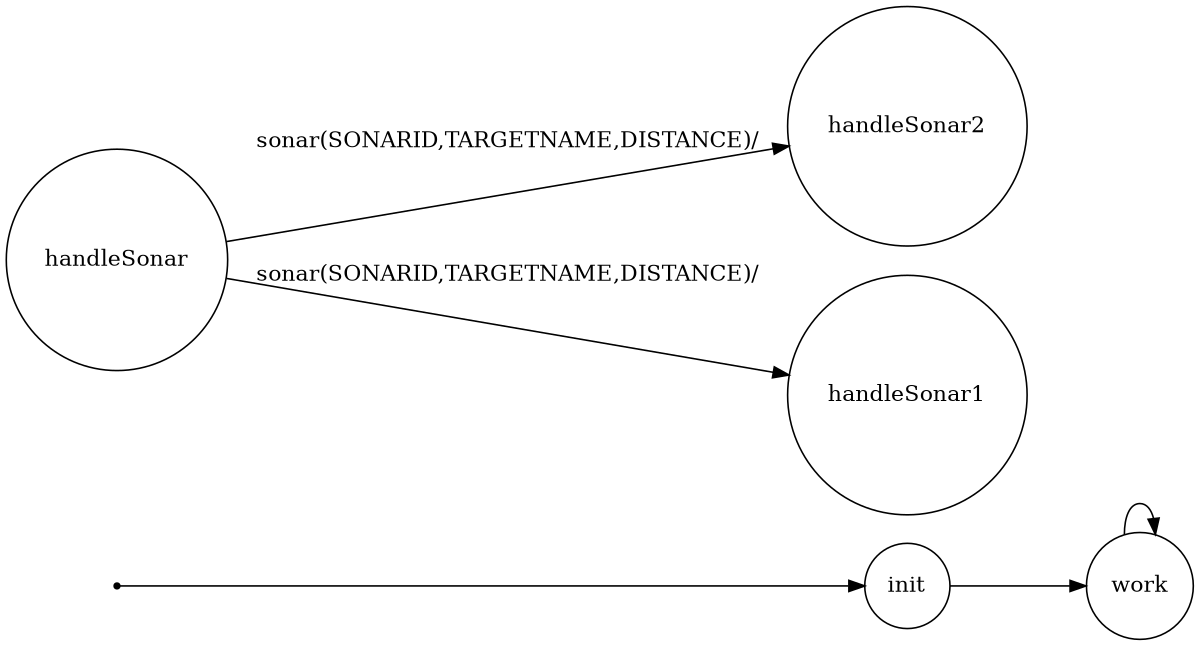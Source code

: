 /*
*
* A GraphViz DOT FSM description 
* Please use a GraphViz visualizer (like http://www.webgraphviz.com)
* 
* Generated by AM,NC,RM
*  
*/
 
digraph finite_state_machine {
  	rankdir=LR;
  	size="8,5"
  	node [shape = point]; iniziale;
  	node [shape = doublecircle]; 
  	node [shape = circle];
  	iniziale -> init [label = ""];
  	
  	
  	init -> work [ label = ""];
  	
  	work -> work [ label = ""];
  	
  	handleSonar -> handleSonar2 [ label = "sonar(SONARID,TARGETNAME,DISTANCE)/"];
  	handleSonar -> handleSonar1 [ label = "sonar(SONARID,TARGETNAME,DISTANCE)/"];
}